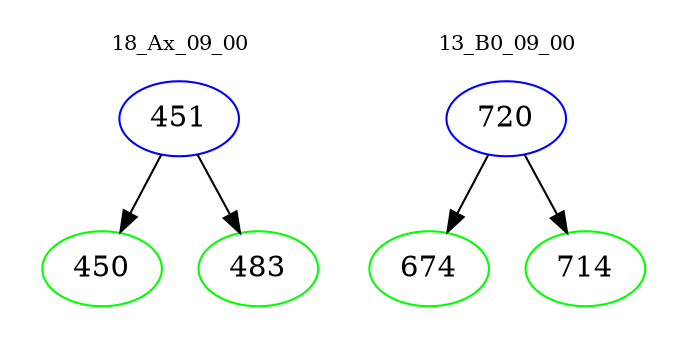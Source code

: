 digraph{
subgraph cluster_0 {
color = white
label = "18_Ax_09_00";
fontsize=10;
T0_451 [label="451", color="blue"]
T0_451 -> T0_450 [color="black"]
T0_450 [label="450", color="green"]
T0_451 -> T0_483 [color="black"]
T0_483 [label="483", color="green"]
}
subgraph cluster_1 {
color = white
label = "13_B0_09_00";
fontsize=10;
T1_720 [label="720", color="blue"]
T1_720 -> T1_674 [color="black"]
T1_674 [label="674", color="green"]
T1_720 -> T1_714 [color="black"]
T1_714 [label="714", color="green"]
}
}
